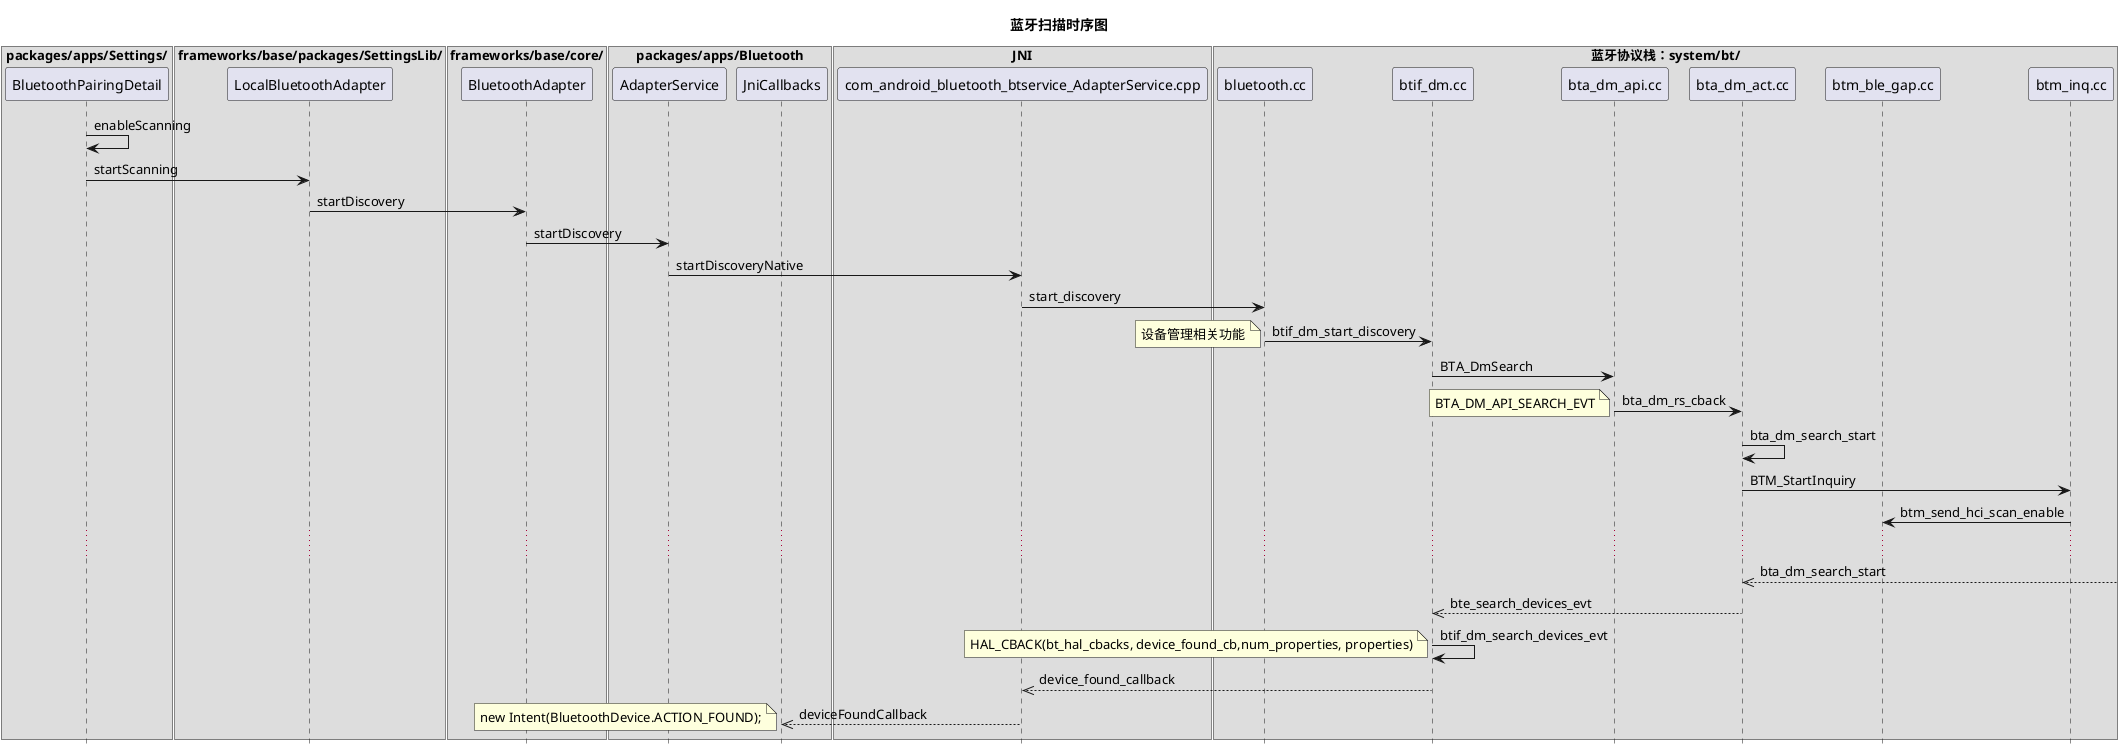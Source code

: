 @startuml

title 蓝牙扫描时序图
hide footbox



box "packages/apps/Settings/"
participant BluetoothPairingDetail
end box
BluetoothPairingDetail-> BluetoothPairingDetail: enableScanning


box "frameworks/base/packages/SettingsLib/"
participant LocalBluetoothAdapter
end box
BluetoothPairingDetail->LocalBluetoothAdapter:startScanning


box "frameworks/base/core/"
participant BluetoothAdapter
end box
LocalBluetoothAdapter->BluetoothAdapter:startDiscovery


box "packages/apps/Bluetooth"
participant AdapterService
participant JniCallbacks
end box
BluetoothAdapter->AdapterService:startDiscovery



box "JNI"
participant com_android_bluetooth_btservice_AdapterService.cpp
end box
AdapterService->com_android_bluetooth_btservice_AdapterService.cpp:startDiscoveryNative


box "蓝牙协议栈：system/bt/"
participant bluetooth.cc
participant btif_dm.cc
participant bta_dm_api.cc
participant bta_dm_act.cc
participant btm_ble_gap.cc
participant btm_inq.cc
end box
com_android_bluetooth_btservice_AdapterService.cpp->bluetooth.cc:start_discovery
bluetooth.cc->btif_dm.cc:btif_dm_start_discovery
note left: 设备管理相关功能
btif_dm.cc->bta_dm_api.cc:BTA_DmSearch
bta_dm_api.cc->bta_dm_act.cc:  bta_dm_rs_cback
note left:BTA_DM_API_SEARCH_EVT
bta_dm_act.cc->bta_dm_act.cc:bta_dm_search_start
bta_dm_act.cc->btm_inq.cc:BTM_StartInquiry
btm_inq.cc->btm_ble_gap.cc:btm_send_hci_scan_enable
...

bta_dm_act.cc<<--]:bta_dm_search_start
bta_dm_act.cc-->>btif_dm.cc:bte_search_devices_evt
btif_dm.cc->btif_dm.cc:btif_dm_search_devices_evt
note left:HAL_CBACK(bt_hal_cbacks, device_found_cb,num_properties, properties)
btif_dm.cc-->>com_android_bluetooth_btservice_AdapterService.cpp:device_found_callback
com_android_bluetooth_btservice_AdapterService.cpp-->>JniCallbacks:deviceFoundCallback
note left: new Intent(BluetoothDevice.ACTION_FOUND);

@enduml